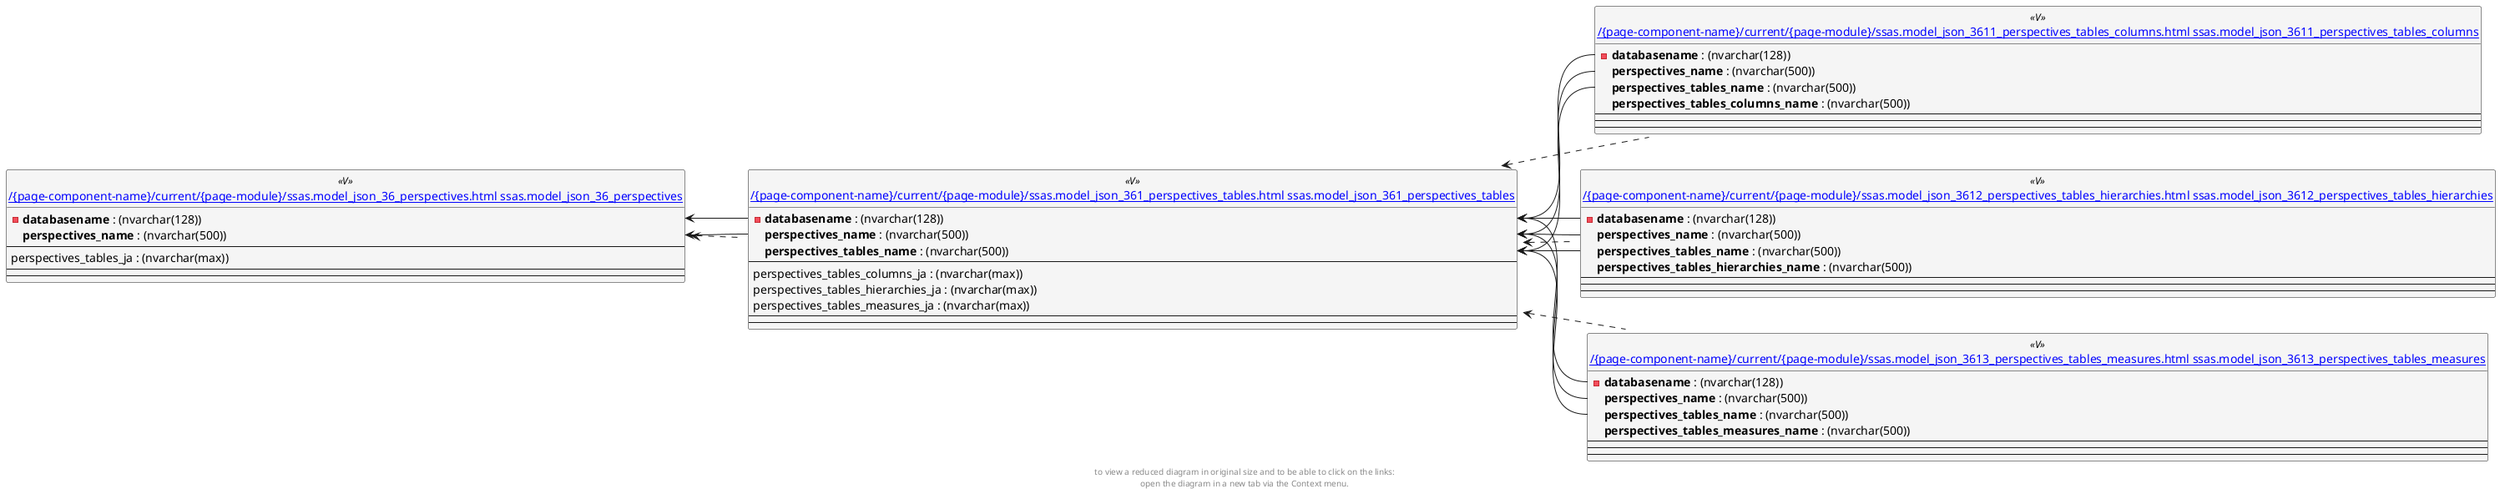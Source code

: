 @startuml
left to right direction
'top to bottom direction
hide circle
'avoide "." issues:
set namespaceSeparator none


skinparam class {
  BackgroundColor White
  BackgroundColor<<FN>> Yellow
  BackgroundColor<<FS>> Yellow
  BackgroundColor<<FT>> LightGray
  BackgroundColor<<IF>> Yellow
  BackgroundColor<<IS>> Yellow
  BackgroundColor<<P>> Aqua
  BackgroundColor<<PC>> Aqua
  BackgroundColor<<SN>> Yellow
  BackgroundColor<<SO>> SlateBlue
  BackgroundColor<<TF>> LightGray
  BackgroundColor<<TR>> Tomato
  BackgroundColor<<U>> White
  BackgroundColor<<V>> WhiteSmoke
  BackgroundColor<<X>> Aqua
}


entity "[[{site-url}/{page-component-name}/current/{page-module}/ssas.model_json_36_perspectives.html ssas.model_json_36_perspectives]]" as ssas.model_json_36_perspectives << V >> {
  - **databasename** : (nvarchar(128))
  **perspectives_name** : (nvarchar(500))
  --
  perspectives_tables_ja : (nvarchar(max))
  --
  --
}

entity "[[{site-url}/{page-component-name}/current/{page-module}/ssas.model_json_361_perspectives_tables.html ssas.model_json_361_perspectives_tables]]" as ssas.model_json_361_perspectives_tables << V >> {
  - **databasename** : (nvarchar(128))
  **perspectives_name** : (nvarchar(500))
  **perspectives_tables_name** : (nvarchar(500))
  --
  perspectives_tables_columns_ja : (nvarchar(max))
  perspectives_tables_hierarchies_ja : (nvarchar(max))
  perspectives_tables_measures_ja : (nvarchar(max))
  --
  --
}

entity "[[{site-url}/{page-component-name}/current/{page-module}/ssas.model_json_3611_perspectives_tables_columns.html ssas.model_json_3611_perspectives_tables_columns]]" as ssas.model_json_3611_perspectives_tables_columns << V >> {
  - **databasename** : (nvarchar(128))
  **perspectives_name** : (nvarchar(500))
  **perspectives_tables_name** : (nvarchar(500))
  **perspectives_tables_columns_name** : (nvarchar(500))
  --
  --
  --
}

entity "[[{site-url}/{page-component-name}/current/{page-module}/ssas.model_json_3612_perspectives_tables_hierarchies.html ssas.model_json_3612_perspectives_tables_hierarchies]]" as ssas.model_json_3612_perspectives_tables_hierarchies << V >> {
  - **databasename** : (nvarchar(128))
  **perspectives_name** : (nvarchar(500))
  **perspectives_tables_name** : (nvarchar(500))
  **perspectives_tables_hierarchies_name** : (nvarchar(500))
  --
  --
  --
}

entity "[[{site-url}/{page-component-name}/current/{page-module}/ssas.model_json_3613_perspectives_tables_measures.html ssas.model_json_3613_perspectives_tables_measures]]" as ssas.model_json_3613_perspectives_tables_measures << V >> {
  - **databasename** : (nvarchar(128))
  **perspectives_name** : (nvarchar(500))
  **perspectives_tables_name** : (nvarchar(500))
  **perspectives_tables_measures_name** : (nvarchar(500))
  --
  --
  --
}

ssas.model_json_36_perspectives <.. ssas.model_json_361_perspectives_tables
ssas.model_json_361_perspectives_tables <.. ssas.model_json_3611_perspectives_tables_columns
ssas.model_json_361_perspectives_tables <.. ssas.model_json_3612_perspectives_tables_hierarchies
ssas.model_json_361_perspectives_tables <.. ssas.model_json_3613_perspectives_tables_measures
ssas.model_json_36_perspectives::databasename <-- ssas.model_json_361_perspectives_tables::databasename
ssas.model_json_36_perspectives::perspectives_name <-- ssas.model_json_361_perspectives_tables::perspectives_name
ssas.model_json_361_perspectives_tables::databasename <-- ssas.model_json_3611_perspectives_tables_columns::databasename
ssas.model_json_361_perspectives_tables::databasename <-- ssas.model_json_3612_perspectives_tables_hierarchies::databasename
ssas.model_json_361_perspectives_tables::databasename <-- ssas.model_json_3613_perspectives_tables_measures::databasename
ssas.model_json_361_perspectives_tables::perspectives_name <-- ssas.model_json_3611_perspectives_tables_columns::perspectives_name
ssas.model_json_361_perspectives_tables::perspectives_name <-- ssas.model_json_3612_perspectives_tables_hierarchies::perspectives_name
ssas.model_json_361_perspectives_tables::perspectives_name <-- ssas.model_json_3613_perspectives_tables_measures::perspectives_name
ssas.model_json_361_perspectives_tables::perspectives_tables_name <-- ssas.model_json_3611_perspectives_tables_columns::perspectives_tables_name
ssas.model_json_361_perspectives_tables::perspectives_tables_name <-- ssas.model_json_3612_perspectives_tables_hierarchies::perspectives_tables_name
ssas.model_json_361_perspectives_tables::perspectives_tables_name <-- ssas.model_json_3613_perspectives_tables_measures::perspectives_tables_name
footer
to view a reduced diagram in original size and to be able to click on the links:
open the diagram in a new tab via the Context menu.
end footer

@enduml


